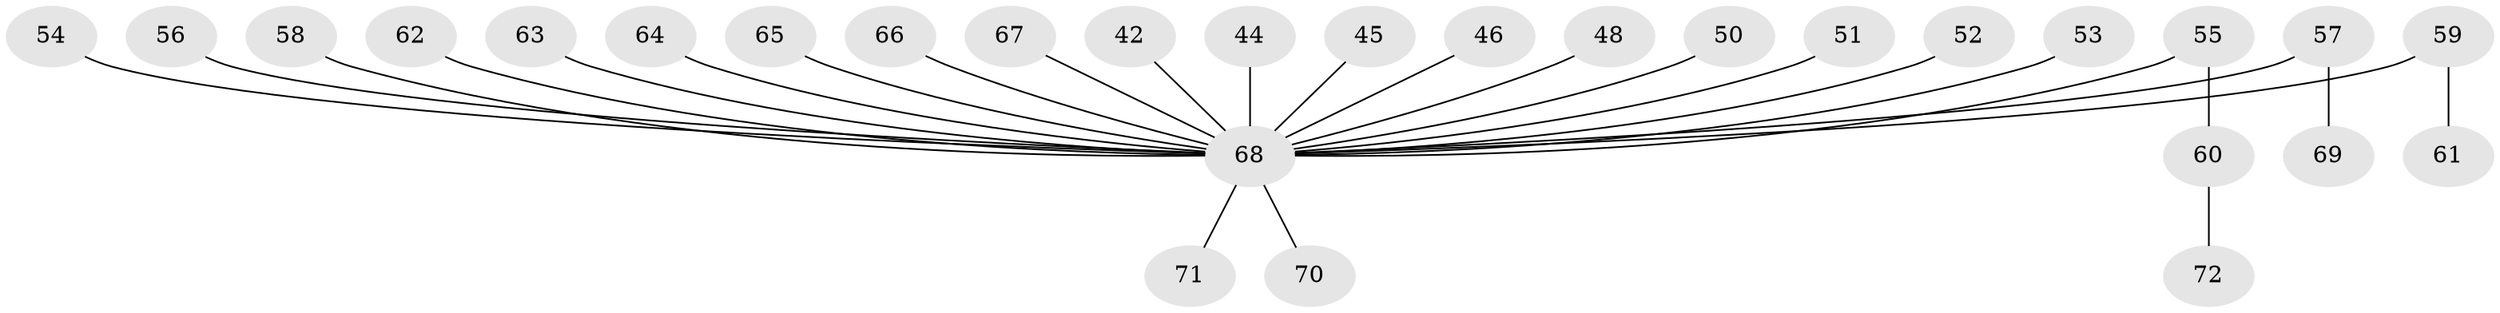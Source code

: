 // original degree distribution, {4: 0.06944444444444445, 5: 0.027777777777777776, 6: 0.027777777777777776, 3: 0.1388888888888889, 2: 0.2361111111111111, 1: 0.5}
// Generated by graph-tools (version 1.1) at 2025/55/03/04/25 21:55:43]
// undirected, 28 vertices, 27 edges
graph export_dot {
graph [start="1"]
  node [color=gray90,style=filled];
  42;
  44;
  45;
  46;
  48;
  50;
  51 [super="+16+37"];
  52 [super="+10"];
  53;
  54;
  55;
  56;
  57;
  58;
  59;
  60;
  61;
  62;
  63;
  64;
  65 [super="+38"];
  66;
  67;
  68 [super="+9+49+39+21+28+47+23+25+40+30+29+34+35+41+43"];
  69;
  70;
  71;
  72;
  42 -- 68;
  44 -- 68;
  45 -- 68;
  46 -- 68;
  48 -- 68;
  50 -- 68;
  51 -- 68;
  52 -- 68;
  53 -- 68;
  54 -- 68;
  55 -- 60;
  55 -- 68;
  56 -- 68;
  57 -- 69;
  57 -- 68;
  58 -- 68;
  59 -- 61;
  59 -- 68;
  60 -- 72;
  62 -- 68;
  63 -- 68;
  64 -- 68;
  65 -- 68;
  66 -- 68;
  67 -- 68;
  68 -- 70;
  68 -- 71;
}
